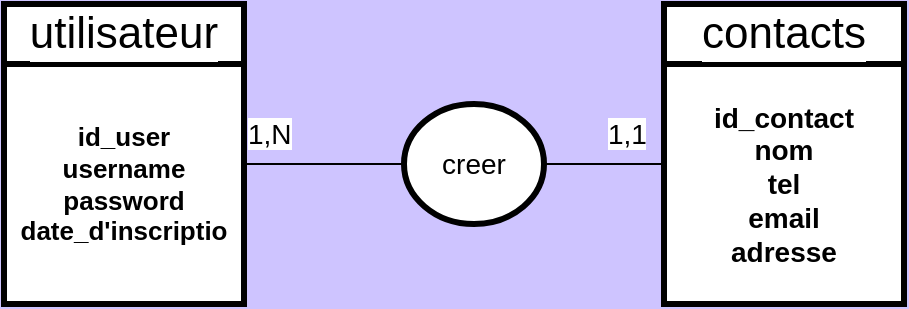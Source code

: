<mxfile>
    <diagram id="sjkG76WmozAXmNS6xMN5" name="Page-1">
        <mxGraphModel dx="643" dy="427" grid="1" gridSize="10" guides="1" tooltips="1" connect="1" arrows="1" fold="1" page="1" pageScale="1" pageWidth="850" pageHeight="1100" background="#CEC4FF" math="0" shadow="0">
            <root>
                <mxCell id="0"/>
                <mxCell id="1" parent="0"/>
                <mxCell id="4" value="&lt;font color=&quot;#000000&quot; style=&quot;font-size: 13px;&quot;&gt;&lt;b style=&quot;background-color: rgb(255, 255, 255);&quot;&gt;id_user&lt;br&gt;username&lt;br&gt;password&lt;br&gt;date_d'inscriptio&lt;/b&gt;&lt;/font&gt;" style="whiteSpace=wrap;html=1;fillColor=#FFFFFF;strokeWidth=3;strokeColor=#000000;" vertex="1" parent="1">
                    <mxGeometry x="40" y="150" width="120" height="120" as="geometry"/>
                </mxCell>
                <mxCell id="6" value="utilisateur" style="whiteSpace=wrap;html=1;labelBackgroundColor=#FFFFFF;strokeColor=#000000;strokeWidth=3;fontSize=22;fontColor=#000000;fillColor=#FFFFFF;" vertex="1" parent="1">
                    <mxGeometry x="40" y="120" width="120" height="30" as="geometry"/>
                </mxCell>
                <mxCell id="10" value="" style="edgeStyle=none;orthogonalLoop=1;jettySize=auto;html=1;strokeColor=#000000;fontSize=14;fontColor=#000000;" edge="1" parent="1">
                    <mxGeometry width="80" relative="1" as="geometry">
                        <mxPoint x="160" y="200" as="sourcePoint"/>
                        <mxPoint x="400" y="200" as="targetPoint"/>
                        <Array as="points"/>
                    </mxGeometry>
                </mxCell>
                <mxCell id="7" value="&lt;font style=&quot;background-color: rgb(255, 255, 255); font-size: 14px;&quot; color=&quot;#000000&quot;&gt;&lt;b&gt;id_contact&lt;br&gt;nom&lt;br&gt;tel&lt;br&gt;email&lt;br&gt;adresse&lt;/b&gt;&lt;/font&gt;" style="whiteSpace=wrap;html=1;fillColor=#FFFFFF;strokeWidth=3;strokeColor=#000000;" vertex="1" parent="1">
                    <mxGeometry x="370" y="150" width="120" height="120" as="geometry"/>
                </mxCell>
                <mxCell id="8" value="contacts" style="whiteSpace=wrap;html=1;labelBackgroundColor=#FFFFFF;strokeColor=#000000;strokeWidth=3;fontSize=22;fontColor=#000000;fillColor=#FFFFFF;" vertex="1" parent="1">
                    <mxGeometry x="370" y="120" width="120" height="30" as="geometry"/>
                </mxCell>
                <mxCell id="11" value="creer" style="ellipse;whiteSpace=wrap;html=1;labelBackgroundColor=#FFFFFF;strokeColor=#000000;strokeWidth=3;fontSize=14;fontColor=#000000;fillColor=#FFFFFF;" vertex="1" parent="1">
                    <mxGeometry x="240" y="170" width="70" height="60" as="geometry"/>
                </mxCell>
                <mxCell id="13" value="&lt;span style=&quot;color: rgb(0, 0, 0); font-family: Helvetica; font-size: 14px; font-style: normal; font-variant-ligatures: normal; font-variant-caps: normal; font-weight: 400; letter-spacing: normal; orphans: 2; text-align: center; text-indent: 0px; text-transform: none; widows: 2; word-spacing: 0px; -webkit-text-stroke-width: 0px; background-color: rgb(255, 255, 255); text-decoration-thickness: initial; text-decoration-style: initial; text-decoration-color: initial; float: none; display: inline !important;&quot;&gt;1,N&lt;/span&gt;" style="text;whiteSpace=wrap;html=1;fontSize=14;fontColor=#000000;" vertex="1" parent="1">
                    <mxGeometry x="160" y="170" width="60" height="40" as="geometry"/>
                </mxCell>
                <mxCell id="15" value="&lt;span style=&quot;color: rgb(0, 0, 0); font-family: Helvetica; font-size: 14px; font-style: normal; font-variant-ligatures: normal; font-variant-caps: normal; font-weight: 400; letter-spacing: normal; orphans: 2; text-align: center; text-indent: 0px; text-transform: none; widows: 2; word-spacing: 0px; -webkit-text-stroke-width: 0px; background-color: rgb(255, 255, 255); text-decoration-thickness: initial; text-decoration-style: initial; text-decoration-color: initial; float: none; display: inline !important;&quot;&gt;1,1&lt;/span&gt;" style="text;whiteSpace=wrap;html=1;fontSize=14;fontColor=#000000;" vertex="1" parent="1">
                    <mxGeometry x="340" y="170" width="50" height="40" as="geometry"/>
                </mxCell>
            </root>
        </mxGraphModel>
    </diagram>
</mxfile>
